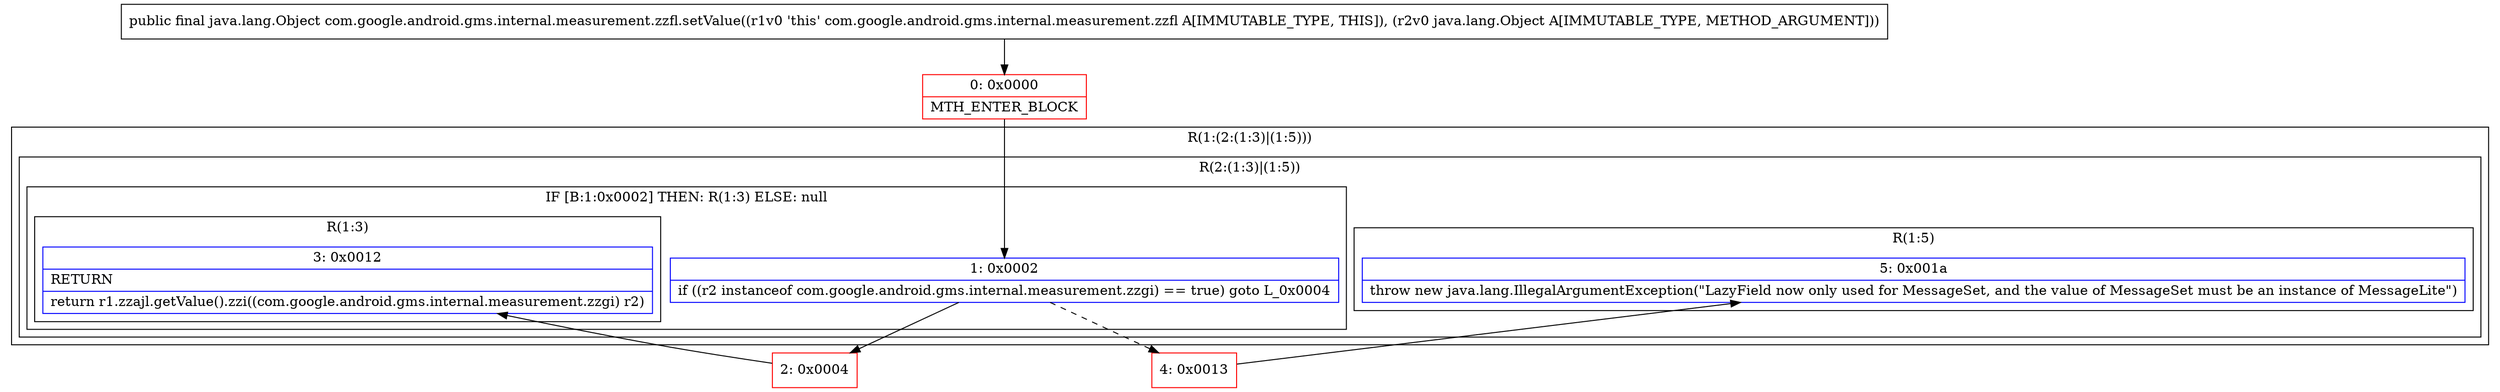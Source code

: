 digraph "CFG forcom.google.android.gms.internal.measurement.zzfl.setValue(Ljava\/lang\/Object;)Ljava\/lang\/Object;" {
subgraph cluster_Region_1271948506 {
label = "R(1:(2:(1:3)|(1:5)))";
node [shape=record,color=blue];
subgraph cluster_Region_175870617 {
label = "R(2:(1:3)|(1:5))";
node [shape=record,color=blue];
subgraph cluster_IfRegion_523346890 {
label = "IF [B:1:0x0002] THEN: R(1:3) ELSE: null";
node [shape=record,color=blue];
Node_1 [shape=record,label="{1\:\ 0x0002|if ((r2 instanceof com.google.android.gms.internal.measurement.zzgi) == true) goto L_0x0004\l}"];
subgraph cluster_Region_66807721 {
label = "R(1:3)";
node [shape=record,color=blue];
Node_3 [shape=record,label="{3\:\ 0x0012|RETURN\l|return r1.zzajl.getValue().zzi((com.google.android.gms.internal.measurement.zzgi) r2)\l}"];
}
}
subgraph cluster_Region_1262822840 {
label = "R(1:5)";
node [shape=record,color=blue];
Node_5 [shape=record,label="{5\:\ 0x001a|throw new java.lang.IllegalArgumentException(\"LazyField now only used for MessageSet, and the value of MessageSet must be an instance of MessageLite\")\l}"];
}
}
}
Node_0 [shape=record,color=red,label="{0\:\ 0x0000|MTH_ENTER_BLOCK\l}"];
Node_2 [shape=record,color=red,label="{2\:\ 0x0004}"];
Node_4 [shape=record,color=red,label="{4\:\ 0x0013}"];
MethodNode[shape=record,label="{public final java.lang.Object com.google.android.gms.internal.measurement.zzfl.setValue((r1v0 'this' com.google.android.gms.internal.measurement.zzfl A[IMMUTABLE_TYPE, THIS]), (r2v0 java.lang.Object A[IMMUTABLE_TYPE, METHOD_ARGUMENT])) }"];
MethodNode -> Node_0;
Node_1 -> Node_2;
Node_1 -> Node_4[style=dashed];
Node_0 -> Node_1;
Node_2 -> Node_3;
Node_4 -> Node_5;
}

